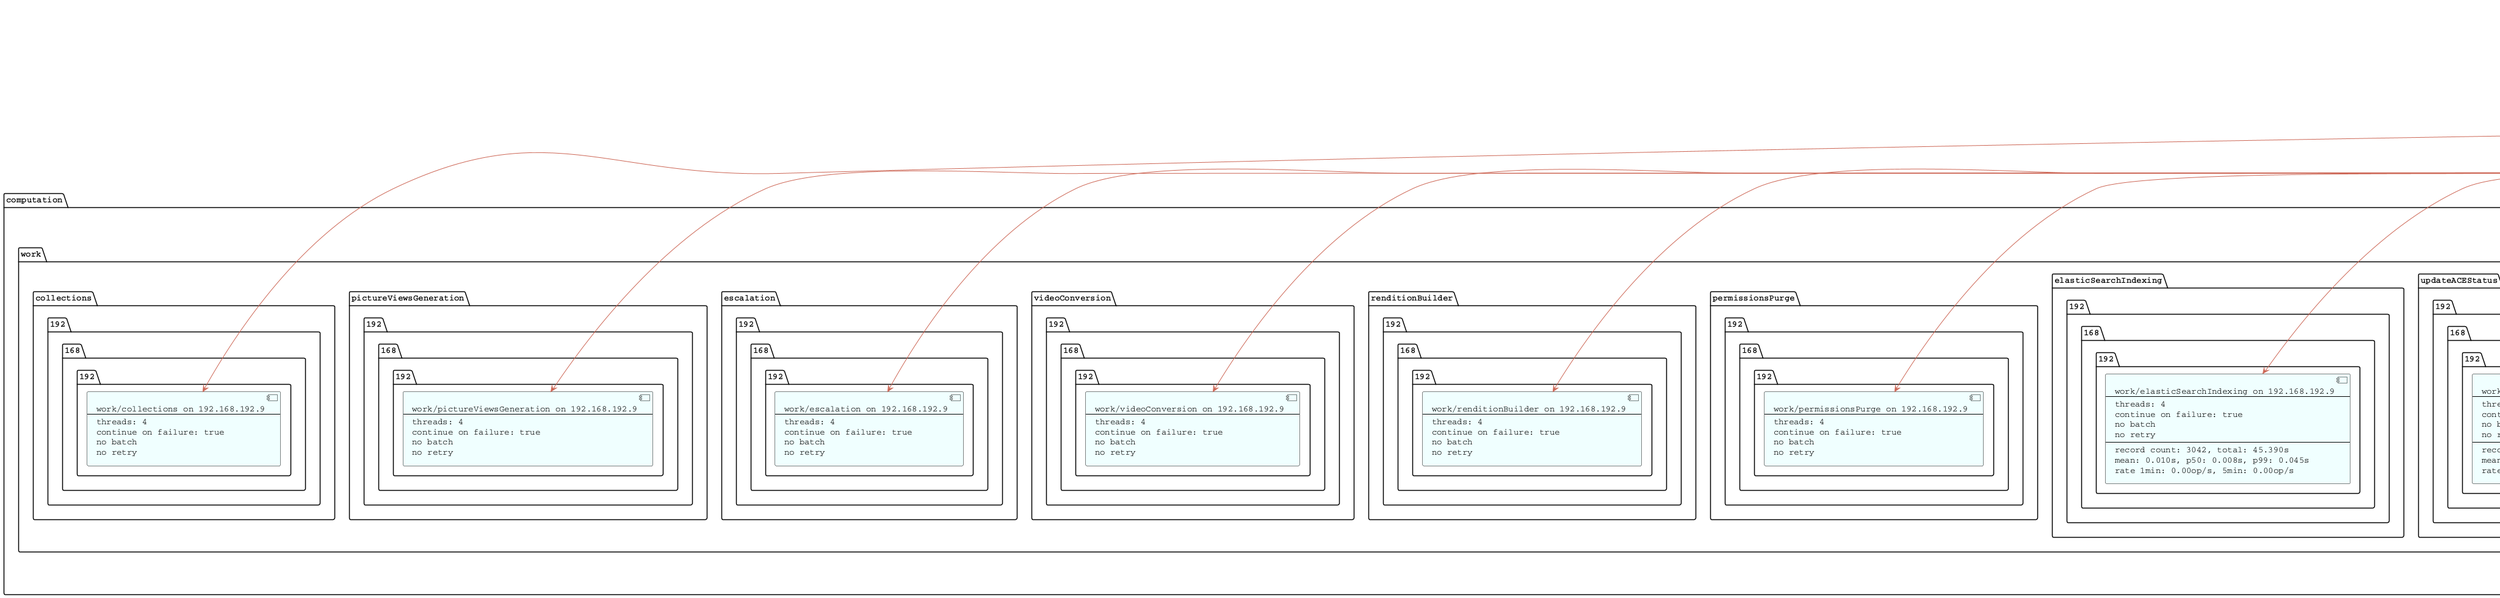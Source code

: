 @startuml
title Stream Introspection at 2020-12-07T06:18:24Z

skinparam defaultFontName Courier
skinparam handwritten false
skinparam queueBackgroundColor LightYellow
skinparam nodeBackgroundColor Azure
skinparam componentBackgroundColor Azure
skinparam nodebackgroundColor<<failure>> Yellow
skinparam componentbackgroundColor<<failure>> Yellow
skinparam component {
  BorderColor black
  ArrowColor #CC6655
}
queue stream.bulk.recomputeThumbnails [bulk/recomputeThumbnails
----
partitions: 1
codec: avro
-----
records: 0]
queue stream.work.collections [work/collections
----
partitions: 12
codec: avro
-----
records: 0]
queue stream.bulk.zipBlob [bulk/zipBlob
----
partitions: 2
codec: avro
-----
records: 0]
queue stream.audit.audit [audit/audit
----
partitions: 1
codec: avro
-----
records: 2123]
queue stream.bulk.csvExport [bulk/csvExport
----
partitions: 1
codec: avro
-----
records: 21]
queue stream.bulk.done [bulk/done
----
partitions: 1
codec: avro
-----
records: 12]
queue stream.work.pictureViewsGeneration [work/pictureViewsGeneration
----
partitions: 12
codec: avro
-----
records: 0]
queue stream.work.escalation [work/escalation
----
partitions: 12
codec: avro
-----
records: 0]
queue stream.work.videoConversion [work/videoConversion
----
partitions: 12
codec: avro
-----
records: 0]
queue stream.retention.retentionExpired [retention/retentionExpired
----
partitions: 1
codec: avro
-----
records: 0]
queue stream.bulk.trash [bulk/trash
----
partitions: 1
codec: avro
-----
records: 0]
queue stream.work.renditionBuilder [work/renditionBuilder
----
partitions: 12
codec: avro
-----
records: 0]
queue stream.bulk.command [bulk/command
----
partitions: 2
codec: avro
-----
records: 12]
queue stream.bulk.automation [bulk/automation
----
partitions: 1
codec: avro
-----
records: 0]
queue stream.work.permissionsPurge [work/permissionsPurge
----
partitions: 12
codec: avro
-----
records: 0]
queue stream.bulk.deletion [bulk/deletion
----
partitions: 1
codec: avro
-----
records: 10]
queue stream.bulk.index [bulk/index
----
partitions: 1
codec: avro
-----
records: 3]
queue stream.bulk.setProperties [bulk/setProperties
----
partitions: 1
codec: avro
-----
records: 0]
queue stream.bulk.recomputeViews [bulk/recomputeViews
----
partitions: 1
codec: avro
-----
records: 0]
queue stream.work.elasticSearchIndexing [work/elasticSearchIndexing
----
partitions: 12
codec: avro
-----
records: 3052]
queue stream.internal.metrics [internal/metrics
----
partitions: 1
codec: avro
-----
records: 543]
queue stream.work.updateACEStatus [work/updateACEStatus
----
partitions: 12
codec: avro
-----
records: 105]
queue stream.bulk.status [bulk/status
----
partitions: 1
codec: avro
-----
records: 40]
queue stream.work.blobs [work/blobs
----
partitions: 12
codec: avro
-----
records: 0]
queue stream.bulk.sortBlob [bulk/sortBlob
----
partitions: 2
codec: avro
-----
records: 1]
queue stream.internal.processors [internal/processors
----
partitions: 1
codec: avro
-----
records: 96]
queue stream.input.null [input/null
----
partitions: 1
codec: avro
-----
records: 0]
queue stream.bulk.exposeBlob [bulk/exposeBlob
----
partitions: 2
codec: avro
-----
records: 1]
queue stream.bulk.removeProxy [bulk/removeProxy
----
partitions: 1
codec: avro
-----
records: 0]
queue stream.bulk.makeBlob [bulk/makeBlob
----
partitions: 2
codec: avro
-----
records: 21]
queue stream.work.default [work/default
----
partitions: 12
codec: avro
-----
records: 5195]
queue stream.bulk.bulkIndex [bulk/bulkIndex
----
partitions: 4
codec: avro
-----
records: 5]
queue stream.bulk.setSystemProperties [bulk/setSystemProperties
----
partitions: 1
codec: avro
-----
records: 0]
queue stream.work.fulltextUpdater [work/fulltextUpdater
----
partitions: 12
codec: avro
-----
records: 0]
component computation.bulk.removeProxy.192.168.192.9 [bulk/removeProxy on 192.168.192.9
----
threads: 2
continue on failure: false
no batch
max retry: 3, delay: 500ms]
computation.bulk.removeProxy.192.168.192.9==>stream.bulk.status
stream.bulk.removeProxy==>computation.bulk.removeProxy.192.168.192.9
component computation.audit.writer.192.168.192.9 [audit/writer on 192.168.192.9
----
threads: 1
continue on failure: false
batch 25 25ms
max retry: 20, delay: 1000ms
----
record count: 2028, total: 11.328s
mean: 0.003s, p50: 0.000s, p99: 0.117s
rate 1min: 0.00op/s, 5min: 0.00op/s
----
timer count: 37902, total: 1.443s
mean: 0.000s, p50: 0.000s, p99: 0.000s
rate 5min: 1.89op/s]
stream.audit.audit==>computation.audit.writer.192.168.192.9: 2123/2123 lag: 0, latency: 0s
component computation.bulk.automation.192.168.192.9 [bulk/automation on 192.168.192.9
----
threads: 2
continue on failure: true
no batch
max retry: 3, delay: 1000ms]
computation.bulk.automation.192.168.192.9==>stream.bulk.status
stream.bulk.automation==>computation.bulk.automation.192.168.192.9
component computation.bulk.deletion.192.168.192.9 [bulk/deletion on 192.168.192.9
----
threads: 2
continue on failure: true
no batch
max retry: 3, delay: 1000ms
----
record count: 2, total: 0.047s
mean: 0.023s, p50: 0.017s, p99: 0.030s
rate 1min: 0.00op/s, 5min: 0.00op/s]
computation.bulk.deletion.192.168.192.9==>stream.bulk.status
stream.bulk.deletion==>computation.bulk.deletion.192.168.192.9: 10/10 lag: 0, latency: 0s
component computation.bulk.trash.192.168.192.9 [bulk/trash on 192.168.192.9
----
threads: 1
continue on failure: false
no batch
max retry: 3, delay: 500ms]
computation.bulk.trash.192.168.192.9==>stream.bulk.status
stream.bulk.trash==>computation.bulk.trash.192.168.192.9
component computation.bulk.setProperties.192.168.192.9 [bulk/setProperties on 192.168.192.9
----
threads: 2
continue on failure: false
no batch
max retry: 3, delay: 500ms]
computation.bulk.setProperties.192.168.192.9==>stream.bulk.status
stream.bulk.setProperties==>computation.bulk.setProperties.192.168.192.9
component computation.stream.metrics.192.168.192.9 [stream/metrics on 192.168.192.9
----
threads: 1
continue on failure: false
no batch
max retry: 5, delay: 1000ms]
stream.input.null==>computation.stream.metrics.192.168.192.9
component computation.bulk.setSystemProperties.192.168.192.9 [bulk/setSystemProperties on 192.168.192.9
----
threads: 2
continue on failure: false
no batch
max retry: 3, delay: 500ms]
computation.bulk.setSystemProperties.192.168.192.9==>stream.bulk.status
stream.bulk.setSystemProperties==>computation.bulk.setSystemProperties.192.168.192.9
component computation.bulk.indexCompletion.192.168.192.9 [bulk/indexCompletion on 192.168.192.9
----
threads: 1
continue on failure: false
no batch
max retry: 20, delay: 1000ms
----
record count: 4, total: 0.023s
mean: 0.010s, p50: 0.000s, p99: 0.022s
rate 1min: 0.00op/s, 5min: 0.00op/s]
component computation.bulk.index.192.168.192.9 [bulk/index on 192.168.192.9
----
threads: 2
continue on failure: false
no batch
max retry: 20, delay: 1000ms
----
record count: 3, total: 3.438s
mean: 1.145s, p50: 1.293s, p99: 1.611s
rate 1min: 0.00op/s, 5min: 0.00op/s]
component computation.bulk.bulkIndex.192.168.192.9  <<failure>>[bulk/bulkIndex on 192.168.192.9
----
threads: 2
continue on failure: false
no batch
max retry: 20, delay: 1000ms
----
FAILURE: 1
record count: 5, total: 1.603s
mean: 0.322s, p50: 0.067s, p99: 1.199s
rate 1min: 0.00op/s, 5min: 0.00op/s
----
timer count: 7926, total: 1.002s
mean: 0.000s, p50: 0.000s, p99: 0.000s
rate 5min: 0.40op/s]
stream.bulk.done==>computation.bulk.indexCompletion.192.168.192.9: 12/12 lag: 0, latency: 0s
computation.bulk.index.192.168.192.9==>stream.bulk.bulkIndex
stream.bulk.index==>computation.bulk.index.192.168.192.9: 3/3 lag: 0, latency: 0s
computation.bulk.bulkIndex.192.168.192.9==>stream.bulk.status
stream.bulk.bulkIndex==>computation.bulk.bulkIndex.192.168.192.9: 5/5 lag: 0, latency: 0s
component computation.retention.retentionExpired.192.168.192.9 [retention/retentionExpired on 192.168.192.9
----
threads: 1
continue on failure: true
no batch
max retry: 20, delay: 1000ms]
computation.retention.retentionExpired.192.168.192.9==>stream.bulk.status
stream.retention.retentionExpired==>computation.retention.retentionExpired.192.168.192.9
component computation.stream.introspection.192.168.192.9 [stream/introspection on 192.168.192.9
----
threads: 1
continue on failure: false
no batch
no retry
----
record count: 348, total: 1.807s
mean: 0.003s, p50: 0.002s, p99: 0.009s
rate 1min: 0.01op/s, 5min: 0.02op/s]
stream.internal.processors==>computation.stream.introspection.192.168.192.9: 96/96 lag: 0, latency: 0s
stream.internal.metrics==>computation.stream.introspection.192.168.192.9: 543/543 lag: 0, latency: 0s
component computation.bulk.csvExport.192.168.192.9 [bulk/csvExport on 192.168.192.9
----
threads: 2
continue on failure: true
no batch
max retry: 3, delay: 1000ms
----
record count: 21, total: 2.356s
record skipped: 4
mean: 0.112s, p50: 0.106s, p99: 0.183s
rate 1min: 0.00op/s, 5min: 0.00op/s]
component computation.bulk.makeBlob.192.168.192.9 [bulk/makeBlob on 192.168.192.9
----
threads: 2
continue on failure: true
no batch
max retry: 3, delay: 1000ms
----
record count: 21, total: 0.118s
mean: 0.006s, p50: 0.000s, p99: 0.106s
rate 1min: 0.00op/s, 5min: 0.00op/s
----
timer count: 38844, total: 0.566s
mean: 0.000s, p50: 0.000s, p99: 0.000s
rate 5min: 1.94op/s]
component computation.bulk.sortBlob.192.168.192.9 [bulk/sortBlob on 192.168.192.9
----
threads: 2
continue on failure: true
no batch
max retry: 3, delay: 1000ms
----
record count: 1, total: 0.977s
mean: 0.977s, p50: 0.977s, p99: 0.977s
rate 1min: 0.00op/s, 5min: 0.00op/s]
component computation.bulk.zipBlob.192.168.192.9 [bulk/zipBlob on 192.168.192.9
----
threads: 2
continue on failure: true
no batch
max retry: 3, delay: 1000ms]
component computation.bulk.exposeBlob.192.168.192.9 [bulk/exposeBlob on 192.168.192.9
----
threads: 2
continue on failure: true
no batch
max retry: 3, delay: 1000ms
----
record count: 1, total: 0.049s
mean: 0.049s, p50: 0.049s, p99: 0.049s
rate 1min: 0.00op/s, 5min: 0.00op/s]
computation.bulk.zipBlob.192.168.192.9==>stream.bulk.exposeBlob
stream.bulk.zipBlob==>computation.bulk.zipBlob.192.168.192.9
computation.bulk.makeBlob.192.168.192.9==>stream.bulk.zipBlob
computation.bulk.makeBlob.192.168.192.9==>stream.bulk.sortBlob
computation.bulk.makeBlob.192.168.192.9==>stream.bulk.exposeBlob
stream.bulk.makeBlob==>computation.bulk.makeBlob.192.168.192.9: 21/21 lag: 0, latency: 0s
computation.bulk.csvExport.192.168.192.9==>stream.bulk.makeBlob
stream.bulk.csvExport==>computation.bulk.csvExport.192.168.192.9: 21/21 lag: 0, latency: 0s
computation.bulk.sortBlob.192.168.192.9==>stream.bulk.zipBlob
computation.bulk.sortBlob.192.168.192.9==>stream.bulk.exposeBlob
stream.bulk.sortBlob==>computation.bulk.sortBlob.192.168.192.9: 1/1 lag: 0, latency: 0s
computation.bulk.exposeBlob.192.168.192.9==>stream.bulk.status
stream.bulk.exposeBlob==>computation.bulk.exposeBlob.192.168.192.9: 1/1 lag: 0, latency: 0s
component computation.work.videoConversion.192.168.192.9 [work/videoConversion on 192.168.192.9
----
threads: 4
continue on failure: true
no batch
no retry]
component computation.work.permissionsPurge.192.168.192.9 [work/permissionsPurge on 192.168.192.9
----
threads: 4
continue on failure: true
no batch
no retry]
component computation.work.blobs.192.168.192.9 [work/blobs on 192.168.192.9
----
threads: 4
continue on failure: true
no batch
no retry]
component computation.work.default.192.168.192.9 [work/default on 192.168.192.9
----
threads: 4
continue on failure: true
no batch
no retry
----
record count: 5013, total: 616.797s
mean: 0.010s, p50: 0.007s, p99: 0.123s
rate 1min: 0.00op/s, 5min: 0.01op/s]
component computation.work.elasticSearchIndexing.192.168.192.9 [work/elasticSearchIndexing on 192.168.192.9
----
threads: 4
continue on failure: true
no batch
no retry
----
record count: 3042, total: 45.390s
mean: 0.010s, p50: 0.008s, p99: 0.045s
rate 1min: 0.00op/s, 5min: 0.00op/s]
component computation.work.collections.192.168.192.9 [work/collections on 192.168.192.9
----
threads: 4
continue on failure: true
no batch
no retry]
component computation.work.escalation.192.168.192.9 [work/escalation on 192.168.192.9
----
threads: 4
continue on failure: true
no batch
no retry]
component computation.work.renditionBuilder.192.168.192.9 [work/renditionBuilder on 192.168.192.9
----
threads: 4
continue on failure: true
no batch
no retry]
component computation.work.fulltextUpdater.192.168.192.9 [work/fulltextUpdater on 192.168.192.9
----
threads: 4
continue on failure: true
no batch
no retry]
component computation.work.updateACEStatus.192.168.192.9 [work/updateACEStatus on 192.168.192.9
----
threads: 4
continue on failure: true
no batch
no retry
----
record count: 68, total: 0.563s
mean: 0.003s, p50: 0.003s, p99: 0.003s
rate 1min: 0.00op/s, 5min: 0.00op/s]
component computation.work.pictureViewsGeneration.192.168.192.9 [work/pictureViewsGeneration on 192.168.192.9
----
threads: 4
continue on failure: true
no batch
no retry]
stream.work.videoConversion==>computation.work.videoConversion.192.168.192.9
stream.work.permissionsPurge==>computation.work.permissionsPurge.192.168.192.9
stream.work.blobs==>computation.work.blobs.192.168.192.9
stream.work.default==>computation.work.default.192.168.192.9: 5195/5195 lag: 0, latency: 0s
stream.work.elasticSearchIndexing==>computation.work.elasticSearchIndexing.192.168.192.9: 3052/3052 lag: 0, latency: 0s
stream.work.collections==>computation.work.collections.192.168.192.9
stream.work.escalation==>computation.work.escalation.192.168.192.9
stream.work.renditionBuilder==>computation.work.renditionBuilder.192.168.192.9
stream.work.fulltextUpdater==>computation.work.fulltextUpdater.192.168.192.9
stream.work.updateACEStatus==>computation.work.updateACEStatus.192.168.192.9: 105/105 lag: 0, latency: 0s
stream.work.pictureViewsGeneration==>computation.work.pictureViewsGeneration.192.168.192.9
component computation.bulk.recomputeThumbnails.192.168.192.9 [bulk/recomputeThumbnails on 192.168.192.9
----
threads: 2
continue on failure: true
no batch
max retry: 3, delay: 1000ms]
computation.bulk.recomputeThumbnails.192.168.192.9==>stream.bulk.status
stream.bulk.recomputeThumbnails==>computation.bulk.recomputeThumbnails.192.168.192.9
component computation.bulk.recomputeViews.192.168.192.9 [bulk/recomputeViews on 192.168.192.9
----
threads: 2
continue on failure: true
no batch
max retry: 3, delay: 1000ms]
computation.bulk.recomputeViews.192.168.192.9==>stream.bulk.status
stream.bulk.recomputeViews==>computation.bulk.recomputeViews.192.168.192.9
component computation.bulk.scroller.192.168.192.9 [bulk/scroller on 192.168.192.9
----
threads: 2
continue on failure: false
no batch
no retry
----
record count: 4, total: 0.487s
mean: 0.231s, p50: 0.366s, p99: 0.366s
rate 1min: 0.00op/s, 5min: 0.00op/s]
component computation.bulk.status.192.168.192.9 [bulk/status on 192.168.192.9
----
threads: 1
continue on failure: false
no batch
max retry: 20, delay: 1000ms
----
record count: 16, total: 0.056s
mean: 0.003s, p50: 0.003s, p99: 0.007s
rate 1min: 0.00op/s, 5min: 0.00op/s]
computation.bulk.scroller.192.168.192.9==>stream.bulk.removeProxy
computation.bulk.scroller.192.168.192.9==>stream.bulk.recomputeThumbnails
computation.bulk.scroller.192.168.192.9==>stream.retention.retentionExpired
computation.bulk.scroller.192.168.192.9==>stream.bulk.trash
computation.bulk.scroller.192.168.192.9==>stream.bulk.status
computation.bulk.scroller.192.168.192.9==>stream.bulk.csvExport
computation.bulk.scroller.192.168.192.9==>stream.bulk.automation
computation.bulk.scroller.192.168.192.9==>stream.bulk.deletion
computation.bulk.scroller.192.168.192.9==>stream.bulk.index
computation.bulk.scroller.192.168.192.9==>stream.bulk.setProperties
computation.bulk.scroller.192.168.192.9==>stream.bulk.recomputeViews
computation.bulk.scroller.192.168.192.9==>stream.bulk.setSystemProperties
stream.bulk.command==>computation.bulk.scroller.192.168.192.9: 12/12 lag: 0, latency: 0s
computation.bulk.status.192.168.192.9==>stream.bulk.done
stream.bulk.status==>computation.bulk.status.192.168.192.9: 40/40 lag: 0, latency: 0s
@enduml
